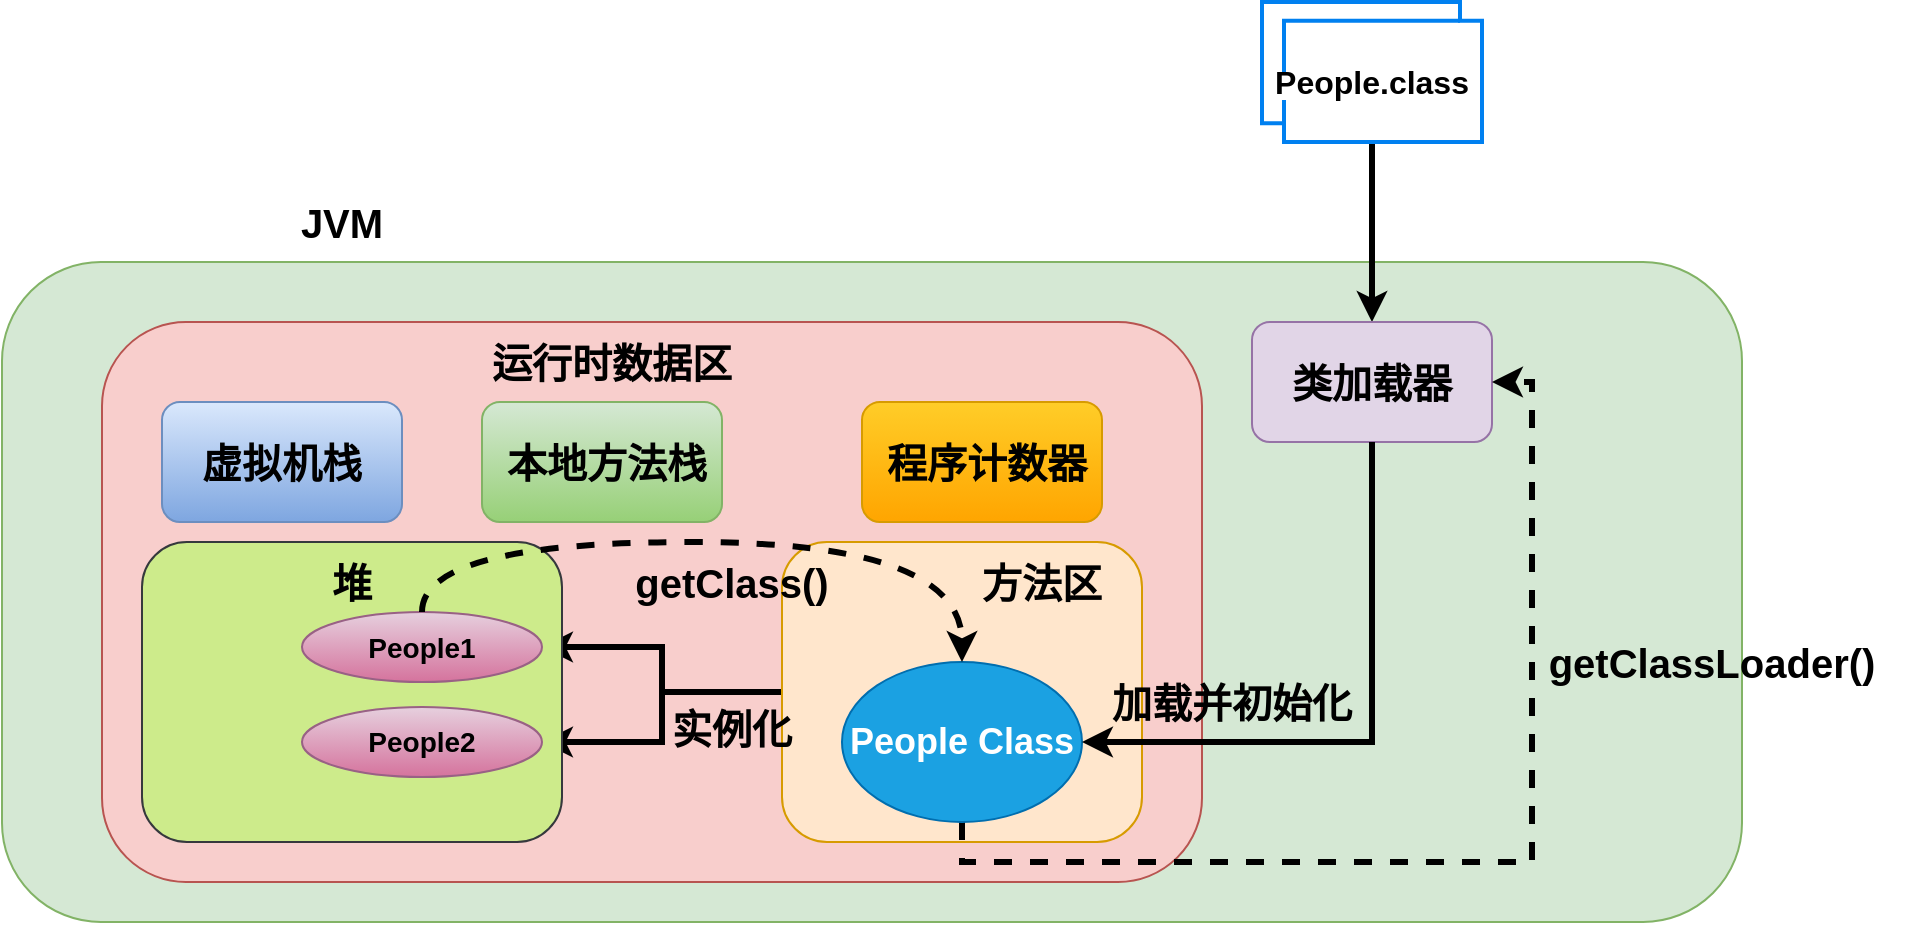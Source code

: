 <mxfile version="13.9.9" type="device"><diagram id="zVE6rRV3wlYZ7MLoZg09" name="第 1 页"><mxGraphModel dx="1086" dy="676" grid="0" gridSize="10" guides="1" tooltips="1" connect="1" arrows="1" fold="1" page="1" pageScale="1" pageWidth="1200" pageHeight="1600" math="0" shadow="0"><root><mxCell id="0"/><mxCell id="1" parent="0"/><mxCell id="mK785AGq4lOswwUn64Zh-1" value="" style="rounded=1;whiteSpace=wrap;html=1;fillColor=#d5e8d4;strokeColor=#82b366;" vertex="1" parent="1"><mxGeometry x="40" y="200" width="870" height="330" as="geometry"/></mxCell><mxCell id="mK785AGq4lOswwUn64Zh-2" value="&lt;font style=&quot;font-size: 20px&quot;&gt;&lt;b&gt;JVM&lt;/b&gt;&lt;/font&gt;" style="text;html=1;strokeColor=none;fillColor=none;align=center;verticalAlign=middle;whiteSpace=wrap;rounded=0;" vertex="1" parent="1"><mxGeometry x="190" y="170" width="40" height="20" as="geometry"/></mxCell><mxCell id="mK785AGq4lOswwUn64Zh-5" style="edgeStyle=orthogonalEdgeStyle;rounded=0;orthogonalLoop=1;jettySize=auto;html=1;strokeWidth=3;" edge="1" parent="1" source="mK785AGq4lOswwUn64Zh-3" target="mK785AGq4lOswwUn64Zh-6"><mxGeometry relative="1" as="geometry"/></mxCell><mxCell id="mK785AGq4lOswwUn64Zh-3" value="" style="html=1;verticalLabelPosition=bottom;align=center;labelBackgroundColor=#ffffff;verticalAlign=top;strokeWidth=2;strokeColor=#0080F0;shadow=0;dashed=0;shape=mxgraph.ios7.icons.folders_2;" vertex="1" parent="1"><mxGeometry x="670" y="70" width="110" height="70" as="geometry"/></mxCell><mxCell id="mK785AGq4lOswwUn64Zh-4" value="&lt;span style=&quot;background-color: rgb(255 , 255 , 255)&quot;&gt;&lt;font style=&quot;font-size: 16px&quot;&gt;&lt;b&gt;People.class&lt;/b&gt;&lt;/font&gt;&lt;/span&gt;" style="text;html=1;strokeColor=none;fillColor=none;align=center;verticalAlign=middle;whiteSpace=wrap;rounded=0;" vertex="1" parent="1"><mxGeometry x="705" y="100" width="40" height="20" as="geometry"/></mxCell><mxCell id="mK785AGq4lOswwUn64Zh-6" value="&lt;font style=&quot;font-size: 20px&quot;&gt;&lt;b&gt;类加载器&lt;/b&gt;&lt;/font&gt;" style="rounded=1;whiteSpace=wrap;html=1;fillColor=#e1d5e7;strokeColor=#9673a6;" vertex="1" parent="1"><mxGeometry x="665" y="230" width="120" height="60" as="geometry"/></mxCell><mxCell id="mK785AGq4lOswwUn64Zh-9" value="" style="rounded=1;whiteSpace=wrap;html=1;fillColor=#f8cecc;strokeColor=#b85450;" vertex="1" parent="1"><mxGeometry x="90" y="230" width="550" height="280" as="geometry"/></mxCell><mxCell id="mK785AGq4lOswwUn64Zh-10" value="&lt;font style=&quot;font-size: 20px&quot;&gt;&lt;b&gt;运行时数据区&lt;/b&gt;&lt;/font&gt;" style="text;html=1;strokeColor=none;fillColor=none;align=center;verticalAlign=middle;whiteSpace=wrap;rounded=0;" vertex="1" parent="1"><mxGeometry x="240" y="240" width="210" height="20" as="geometry"/></mxCell><mxCell id="mK785AGq4lOswwUn64Zh-29" style="edgeStyle=orthogonalEdgeStyle;rounded=0;orthogonalLoop=1;jettySize=auto;html=1;exitX=0;exitY=0.5;exitDx=0;exitDy=0;strokeWidth=3;" edge="1" parent="1" source="mK785AGq4lOswwUn64Zh-11" target="mK785AGq4lOswwUn64Zh-27"><mxGeometry relative="1" as="geometry"/></mxCell><mxCell id="mK785AGq4lOswwUn64Zh-30" style="edgeStyle=orthogonalEdgeStyle;rounded=0;orthogonalLoop=1;jettySize=auto;html=1;strokeWidth=3;" edge="1" parent="1" source="mK785AGq4lOswwUn64Zh-11" target="mK785AGq4lOswwUn64Zh-28"><mxGeometry relative="1" as="geometry"/></mxCell><mxCell id="mK785AGq4lOswwUn64Zh-11" value="" style="rounded=1;whiteSpace=wrap;html=1;fillColor=#ffe6cc;strokeColor=#d79b00;" vertex="1" parent="1"><mxGeometry x="430" y="340" width="180" height="150" as="geometry"/></mxCell><mxCell id="mK785AGq4lOswwUn64Zh-12" value="&lt;font style=&quot;font-size: 20px&quot;&gt;&lt;b&gt;方法区&lt;/b&gt;&lt;/font&gt;" style="text;html=1;strokeColor=none;fillColor=none;align=center;verticalAlign=middle;whiteSpace=wrap;rounded=0;" vertex="1" parent="1"><mxGeometry x="460" y="350" width="200" height="20" as="geometry"/></mxCell><mxCell id="mK785AGq4lOswwUn64Zh-16" style="edgeStyle=orthogonalEdgeStyle;rounded=0;orthogonalLoop=1;jettySize=auto;html=1;exitX=0.5;exitY=1;exitDx=0;exitDy=0;entryX=1;entryY=0.5;entryDx=0;entryDy=0;strokeWidth=3;dashed=1;" edge="1" parent="1" source="mK785AGq4lOswwUn64Zh-13" target="mK785AGq4lOswwUn64Zh-6"><mxGeometry relative="1" as="geometry"/></mxCell><mxCell id="mK785AGq4lOswwUn64Zh-13" value="&lt;font style=&quot;font-size: 18px&quot;&gt;&lt;b&gt;People Class&lt;/b&gt;&lt;/font&gt;" style="ellipse;whiteSpace=wrap;html=1;fillColor=#1ba1e2;strokeColor=#006EAF;fontColor=#ffffff;" vertex="1" parent="1"><mxGeometry x="460" y="400" width="120" height="80" as="geometry"/></mxCell><mxCell id="mK785AGq4lOswwUn64Zh-14" style="edgeStyle=orthogonalEdgeStyle;rounded=0;orthogonalLoop=1;jettySize=auto;html=1;exitX=0.5;exitY=1;exitDx=0;exitDy=0;entryX=1;entryY=0.5;entryDx=0;entryDy=0;strokeWidth=3;" edge="1" parent="1" source="mK785AGq4lOswwUn64Zh-6" target="mK785AGq4lOswwUn64Zh-13"><mxGeometry relative="1" as="geometry"/></mxCell><mxCell id="mK785AGq4lOswwUn64Zh-15" value="&lt;font style=&quot;font-size: 20px&quot;&gt;&lt;b&gt;加载并初始化&lt;/b&gt;&lt;/font&gt;" style="text;html=1;strokeColor=none;fillColor=none;align=center;verticalAlign=middle;whiteSpace=wrap;rounded=0;" vertex="1" parent="1"><mxGeometry x="550" y="410" width="210" height="20" as="geometry"/></mxCell><mxCell id="mK785AGq4lOswwUn64Zh-17" value="&lt;font style=&quot;font-size: 20px&quot;&gt;&lt;b&gt;getClassLoader()&lt;/b&gt;&lt;/font&gt;" style="text;html=1;strokeColor=none;fillColor=none;align=center;verticalAlign=middle;whiteSpace=wrap;rounded=0;" vertex="1" parent="1"><mxGeometry x="790" y="390" width="210" height="20" as="geometry"/></mxCell><mxCell id="mK785AGq4lOswwUn64Zh-18" value="" style="rounded=1;whiteSpace=wrap;html=1;fillColor=#cdeb8b;strokeColor=#36393d;" vertex="1" parent="1"><mxGeometry x="110" y="340" width="210" height="150" as="geometry"/></mxCell><mxCell id="mK785AGq4lOswwUn64Zh-19" value="&lt;span style=&quot;font-size: 20px&quot;&gt;&lt;b&gt;堆&lt;/b&gt;&lt;/span&gt;" style="text;html=1;strokeColor=none;fillColor=none;align=center;verticalAlign=middle;whiteSpace=wrap;rounded=0;" vertex="1" parent="1"><mxGeometry x="110" y="350" width="210" height="20" as="geometry"/></mxCell><mxCell id="mK785AGq4lOswwUn64Zh-20" value="" style="rounded=1;whiteSpace=wrap;html=1;gradientColor=#7ea6e0;fillColor=#dae8fc;strokeColor=#6c8ebf;" vertex="1" parent="1"><mxGeometry x="120" y="270" width="120" height="60" as="geometry"/></mxCell><mxCell id="mK785AGq4lOswwUn64Zh-21" value="&lt;span style=&quot;font-size: 20px&quot;&gt;&lt;b&gt;虚拟机栈&lt;/b&gt;&lt;/span&gt;" style="text;html=1;strokeColor=none;fillColor=none;align=center;verticalAlign=middle;whiteSpace=wrap;rounded=0;" vertex="1" parent="1"><mxGeometry x="130" y="290" width="100" height="20" as="geometry"/></mxCell><mxCell id="mK785AGq4lOswwUn64Zh-22" value="" style="rounded=1;whiteSpace=wrap;html=1;gradientColor=#97d077;fillColor=#d5e8d4;strokeColor=#82b366;" vertex="1" parent="1"><mxGeometry x="280" y="270" width="120" height="60" as="geometry"/></mxCell><mxCell id="mK785AGq4lOswwUn64Zh-23" value="&lt;span style=&quot;font-size: 20px&quot;&gt;&lt;b&gt;本地方法栈&lt;/b&gt;&lt;/span&gt;" style="text;html=1;strokeColor=none;fillColor=none;align=center;verticalAlign=middle;whiteSpace=wrap;rounded=0;" vertex="1" parent="1"><mxGeometry x="280" y="290" width="125" height="20" as="geometry"/></mxCell><mxCell id="mK785AGq4lOswwUn64Zh-24" value="" style="rounded=1;whiteSpace=wrap;html=1;gradientColor=#ffa500;fillColor=#ffcd28;strokeColor=#d79b00;" vertex="1" parent="1"><mxGeometry x="470" y="270" width="120" height="60" as="geometry"/></mxCell><mxCell id="mK785AGq4lOswwUn64Zh-25" value="&lt;span style=&quot;font-size: 20px&quot;&gt;&lt;b&gt;程序计数器&lt;/b&gt;&lt;/span&gt;" style="text;html=1;strokeColor=none;fillColor=none;align=center;verticalAlign=middle;whiteSpace=wrap;rounded=0;" vertex="1" parent="1"><mxGeometry x="470" y="290" width="125" height="20" as="geometry"/></mxCell><mxCell id="mK785AGq4lOswwUn64Zh-27" value="&lt;b&gt;&lt;font style=&quot;font-size: 14px&quot;&gt;People1&lt;/font&gt;&lt;/b&gt;" style="ellipse;whiteSpace=wrap;html=1;gradientColor=#d5739d;fillColor=#e6d0de;strokeColor=#996185;" vertex="1" parent="1"><mxGeometry x="190" y="375" width="120" height="35" as="geometry"/></mxCell><mxCell id="mK785AGq4lOswwUn64Zh-28" value="&lt;b&gt;&lt;font style=&quot;font-size: 14px&quot;&gt;People2&lt;/font&gt;&lt;/b&gt;" style="ellipse;whiteSpace=wrap;html=1;gradientColor=#d5739d;fillColor=#e6d0de;strokeColor=#996185;" vertex="1" parent="1"><mxGeometry x="190" y="422.5" width="120" height="35" as="geometry"/></mxCell><mxCell id="mK785AGq4lOswwUn64Zh-31" value="&lt;font style=&quot;font-size: 20px&quot;&gt;&lt;b&gt;实例化&lt;/b&gt;&lt;/font&gt;" style="text;html=1;strokeColor=none;fillColor=none;align=center;verticalAlign=middle;whiteSpace=wrap;rounded=0;" vertex="1" parent="1"><mxGeometry x="300" y="422.5" width="210" height="20" as="geometry"/></mxCell><mxCell id="mK785AGq4lOswwUn64Zh-32" value="" style="endArrow=classic;html=1;strokeWidth=3;exitX=0.5;exitY=0;exitDx=0;exitDy=0;entryX=0.5;entryY=0;entryDx=0;entryDy=0;edgeStyle=orthogonalEdgeStyle;curved=1;dashed=1;" edge="1" parent="1" source="mK785AGq4lOswwUn64Zh-27" target="mK785AGq4lOswwUn64Zh-13"><mxGeometry width="50" height="50" relative="1" as="geometry"><mxPoint x="450" y="280" as="sourcePoint"/><mxPoint x="500" y="230" as="targetPoint"/><Array as="points"><mxPoint x="250" y="340"/><mxPoint x="520" y="340"/></Array></mxGeometry></mxCell><mxCell id="mK785AGq4lOswwUn64Zh-33" value="&lt;font style=&quot;font-size: 20px&quot;&gt;&lt;b&gt;getClass()&lt;/b&gt;&lt;/font&gt;" style="text;html=1;strokeColor=none;fillColor=none;align=center;verticalAlign=middle;whiteSpace=wrap;rounded=0;" vertex="1" parent="1"><mxGeometry x="300" y="350" width="210" height="20" as="geometry"/></mxCell></root></mxGraphModel></diagram></mxfile>